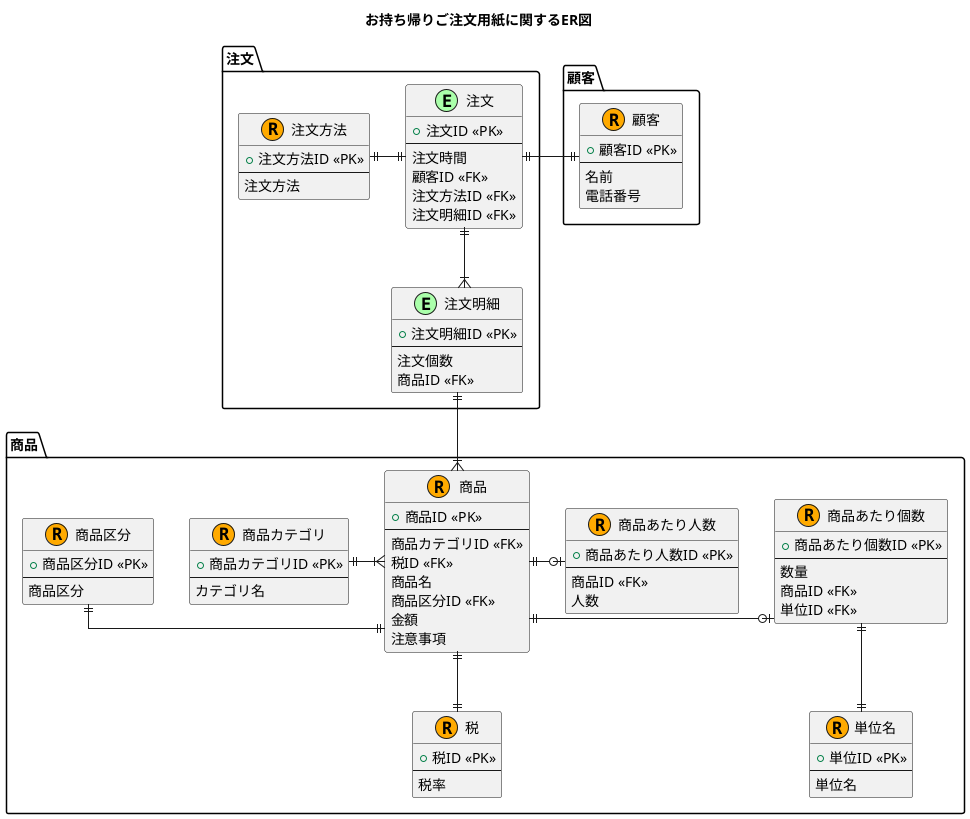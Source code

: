 @startuml

title "お持ち帰りご注文用紙に関するER図"

skinparam Linetype ortho

/' 
  イベント系テーブル：E
  リソース系テーブル：R
'/

!define EVENT_MARK_COLOR AAFFAA
!define RESOURCE_MARK_COLOR FFAA00

package "注文" as orderpkg {
  entity "注文" as order <<E, EVENT_MARK_COLOR>> {
    + 注文ID <<PK>>
    ---
    注文時間
    顧客ID <<FK>>
    注文方法ID <<FK>>
    注文明細ID <<FK>>
  }

  entity "注文方法" as order_method <<R, RESOURCE_MARK_COLOR>> {
    + 注文方法ID <<PK>>
    ---
    注文方法
  }

  entity "注文明細" as order_detail <<E, EVENT_MARK_COLOR>> {
    + 注文明細ID <<PK>>
    ---
    注文個数
    商品ID <<FK>>
  }
}

package "商品" as productpkg {
  entity "商品カテゴリ" as product_category <<R, RESOURCE_MARK_COLOR>> {
    + 商品カテゴリID <<PK>>
    ---
    カテゴリ名
  }

  entity "税" as tax <<R, RESOURCE_MARK_COLOR>> {
    + 税ID <<PK>>
    ---
    税率
  }

  entity "商品" as product <<R, RESOURCE_MARK_COLOR>> {
    + 商品ID <<PK>>
    ---
    商品カテゴリID <<FK>>
    税ID <<FK>>
    商品名
    商品区分ID <<FK>>
    金額
    注意事項
  }

  entity "商品区分" as product_class <<R, RESOURCE_MARK_COLOR>> {
    + 商品区分ID <<PK>>
    ---
    商品区分
  }

  entity "商品あたり個数" as product_num <<R, RESOURCE_MARK_COLOR>> {
    + 商品あたり個数ID <<PK>>
    ---
    数量
    商品ID <<FK>>
    単位ID <<FK>>
  }

  entity "単位名" as unit <<R, RESOURCE_MARK_COLOR>> {
    + 単位ID <<PK>>
    ---
    単位名
  }

  entity "商品あたり人数" as product_person_num <<R, RESOURCE_MARK_COLOR>> {
    + 商品あたり人数ID <<PK>>
    ---
    商品ID <<FK>>
    人数
  }
}

package "顧客" as customer_pkg {
  entity "顧客" as customer <<R, RESOURCE_MARK_COLOR>> {
    + 顧客ID <<PK>>
    ---
    名前
    電話番号
  }
}

order ||-r-|| customer
order ||--|{ order_detail
order_detail ||--|{ product
product_category ||-r-|{ product
product ||--|| tax
product ||-r-o| product_num
product ||-r-o| product_person_num
product ||-l-|| product_class
product_num ||--|| unit
order ||-l-|| order_method

@enduml